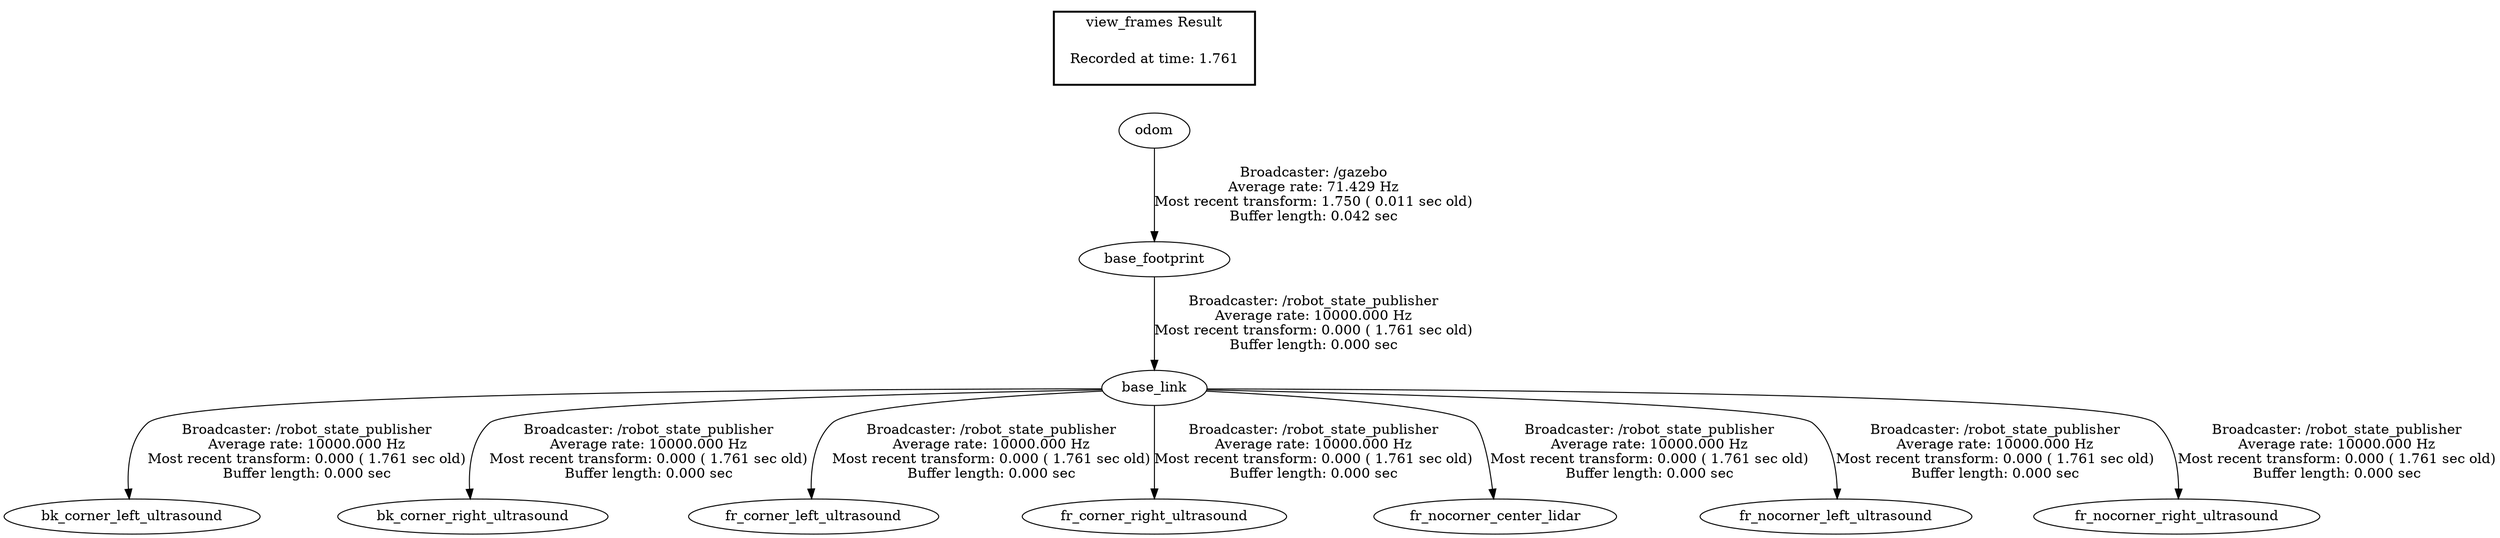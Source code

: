 digraph G {
"base_footprint" -> "base_link"[label="Broadcaster: /robot_state_publisher\nAverage rate: 10000.000 Hz\nMost recent transform: 0.000 ( 1.761 sec old)\nBuffer length: 0.000 sec\n"];
"odom" -> "base_footprint"[label="Broadcaster: /gazebo\nAverage rate: 71.429 Hz\nMost recent transform: 1.750 ( 0.011 sec old)\nBuffer length: 0.042 sec\n"];
"base_link" -> "bk_corner_left_ultrasound"[label="Broadcaster: /robot_state_publisher\nAverage rate: 10000.000 Hz\nMost recent transform: 0.000 ( 1.761 sec old)\nBuffer length: 0.000 sec\n"];
"base_link" -> "bk_corner_right_ultrasound"[label="Broadcaster: /robot_state_publisher\nAverage rate: 10000.000 Hz\nMost recent transform: 0.000 ( 1.761 sec old)\nBuffer length: 0.000 sec\n"];
"base_link" -> "fr_corner_left_ultrasound"[label="Broadcaster: /robot_state_publisher\nAverage rate: 10000.000 Hz\nMost recent transform: 0.000 ( 1.761 sec old)\nBuffer length: 0.000 sec\n"];
"base_link" -> "fr_corner_right_ultrasound"[label="Broadcaster: /robot_state_publisher\nAverage rate: 10000.000 Hz\nMost recent transform: 0.000 ( 1.761 sec old)\nBuffer length: 0.000 sec\n"];
"base_link" -> "fr_nocorner_center_lidar"[label="Broadcaster: /robot_state_publisher\nAverage rate: 10000.000 Hz\nMost recent transform: 0.000 ( 1.761 sec old)\nBuffer length: 0.000 sec\n"];
"base_link" -> "fr_nocorner_left_ultrasound"[label="Broadcaster: /robot_state_publisher\nAverage rate: 10000.000 Hz\nMost recent transform: 0.000 ( 1.761 sec old)\nBuffer length: 0.000 sec\n"];
"base_link" -> "fr_nocorner_right_ultrasound"[label="Broadcaster: /robot_state_publisher\nAverage rate: 10000.000 Hz\nMost recent transform: 0.000 ( 1.761 sec old)\nBuffer length: 0.000 sec\n"];
edge [style=invis];
 subgraph cluster_legend { style=bold; color=black; label ="view_frames Result";
"Recorded at time: 1.761"[ shape=plaintext ] ;
 }->"odom";
}
